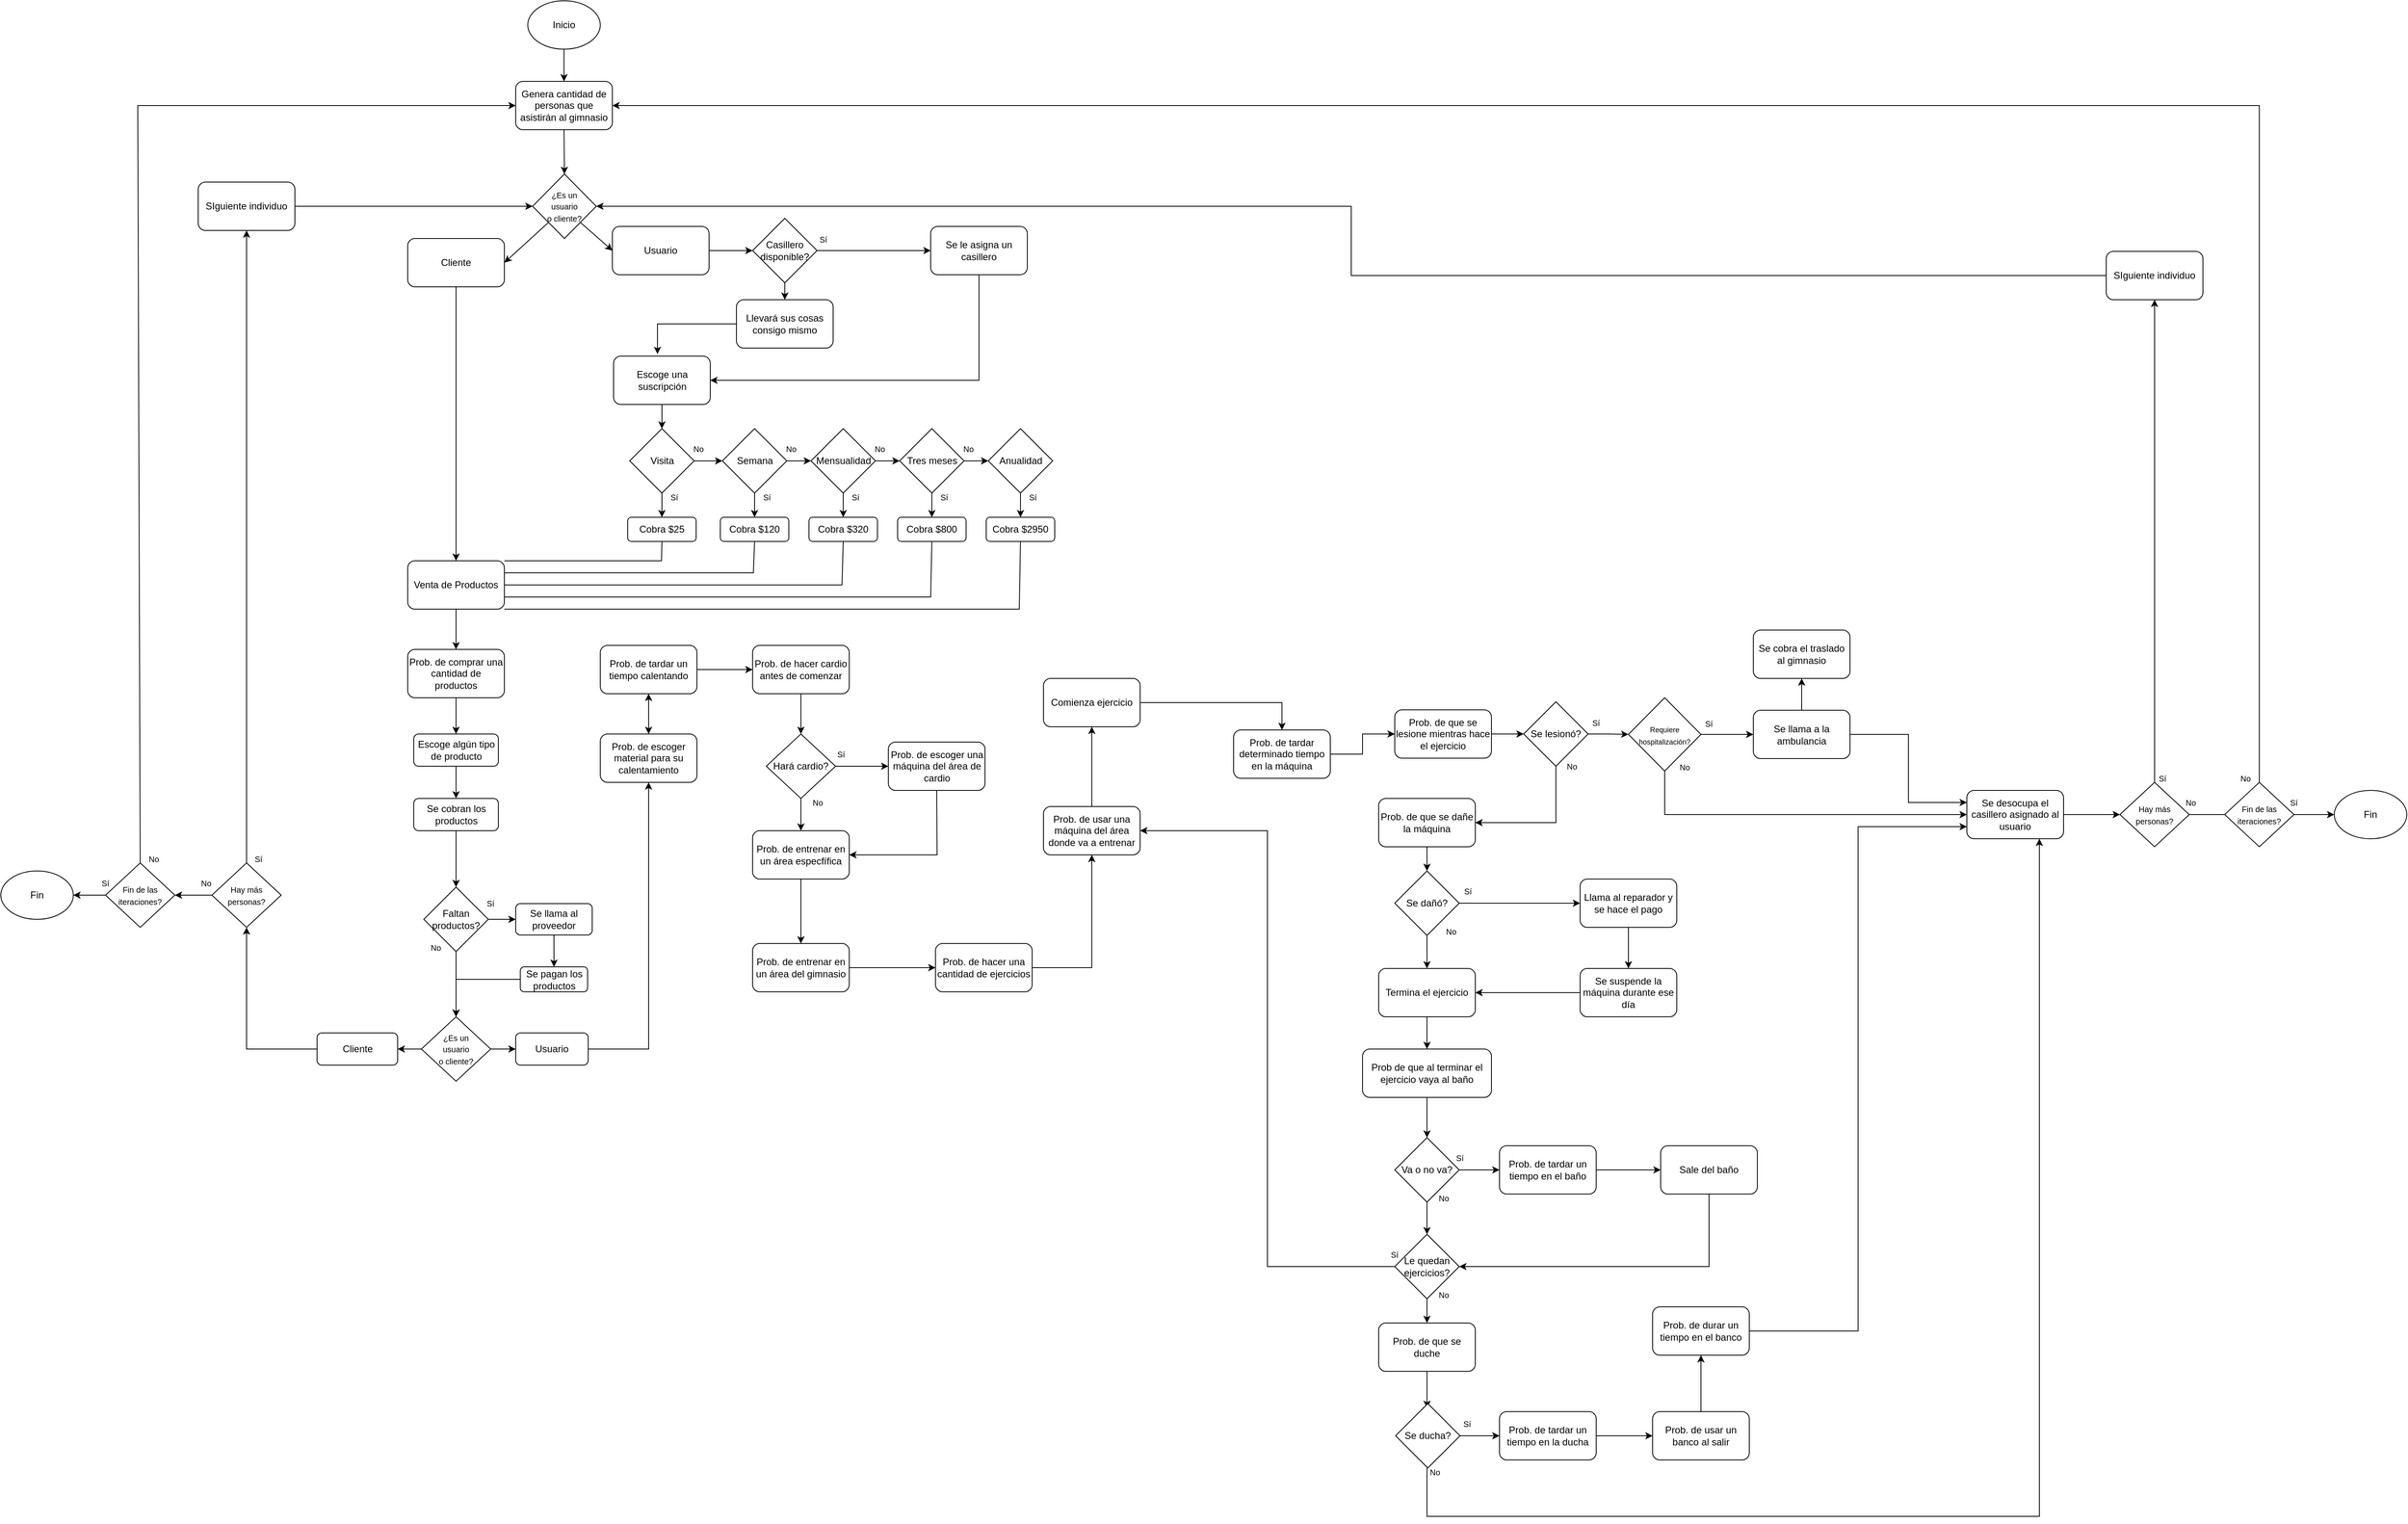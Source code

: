<mxfile version="21.2.8" type="device">
  <diagram name="Página-1" id="w9NlDxh7JQjRFeB7CgQZ">
    <mxGraphModel dx="5227" dy="2795" grid="1" gridSize="10" guides="1" tooltips="1" connect="1" arrows="1" fold="1" page="1" pageScale="1" pageWidth="827" pageHeight="1169" math="0" shadow="0">
      <root>
        <mxCell id="0" />
        <mxCell id="1" parent="0" />
        <mxCell id="qp96KWpw2pJv_IqnviUn-1" value="Genera cantidad de personas que asistirán al gimnasio" style="rounded=1;whiteSpace=wrap;html=1;" vertex="1" parent="1">
          <mxGeometry x="-1" y="260" width="120" height="60" as="geometry" />
        </mxCell>
        <mxCell id="qp96KWpw2pJv_IqnviUn-2" value="&lt;font style=&quot;font-size: 10px;&quot;&gt;¿Es un &lt;br&gt;usuario &lt;br&gt;o cliente?&lt;/font&gt;" style="rhombus;whiteSpace=wrap;html=1;" vertex="1" parent="1">
          <mxGeometry x="20" y="375" width="79" height="80" as="geometry" />
        </mxCell>
        <mxCell id="qp96KWpw2pJv_IqnviUn-171" style="edgeStyle=orthogonalEdgeStyle;rounded=0;orthogonalLoop=1;jettySize=auto;html=1;entryX=0;entryY=0.5;entryDx=0;entryDy=0;" edge="1" parent="1" source="qp96KWpw2pJv_IqnviUn-3" target="qp96KWpw2pJv_IqnviUn-170">
          <mxGeometry relative="1" as="geometry" />
        </mxCell>
        <mxCell id="qp96KWpw2pJv_IqnviUn-3" value="Usuario" style="rounded=1;whiteSpace=wrap;html=1;" vertex="1" parent="1">
          <mxGeometry x="119" y="440" width="120" height="60" as="geometry" />
        </mxCell>
        <mxCell id="qp96KWpw2pJv_IqnviUn-4" value="Cliente" style="rounded=1;whiteSpace=wrap;html=1;" vertex="1" parent="1">
          <mxGeometry x="-135" y="455" width="120" height="60" as="geometry" />
        </mxCell>
        <mxCell id="qp96KWpw2pJv_IqnviUn-5" value="" style="endArrow=classic;html=1;rounded=0;exitX=0.5;exitY=1;exitDx=0;exitDy=0;entryX=0.5;entryY=0;entryDx=0;entryDy=0;" edge="1" parent="1" source="qp96KWpw2pJv_IqnviUn-1" target="qp96KWpw2pJv_IqnviUn-2">
          <mxGeometry width="50" height="50" relative="1" as="geometry">
            <mxPoint x="85" y="350" as="sourcePoint" />
            <mxPoint x="135" y="300" as="targetPoint" />
          </mxGeometry>
        </mxCell>
        <mxCell id="qp96KWpw2pJv_IqnviUn-6" value="" style="endArrow=classic;html=1;rounded=0;exitX=1;exitY=1;exitDx=0;exitDy=0;entryX=0;entryY=0.5;entryDx=0;entryDy=0;" edge="1" parent="1" source="qp96KWpw2pJv_IqnviUn-2" target="qp96KWpw2pJv_IqnviUn-3">
          <mxGeometry width="50" height="50" relative="1" as="geometry">
            <mxPoint x="69" y="345" as="sourcePoint" />
            <mxPoint x="69" y="385" as="targetPoint" />
          </mxGeometry>
        </mxCell>
        <mxCell id="qp96KWpw2pJv_IqnviUn-8" value="" style="endArrow=classic;html=1;rounded=0;entryX=1;entryY=0.5;entryDx=0;entryDy=0;exitX=0;exitY=1;exitDx=0;exitDy=0;" edge="1" parent="1" source="qp96KWpw2pJv_IqnviUn-2" target="qp96KWpw2pJv_IqnviUn-4">
          <mxGeometry width="50" height="50" relative="1" as="geometry">
            <mxPoint x="-5" y="505" as="sourcePoint" />
            <mxPoint x="45" y="455" as="targetPoint" />
          </mxGeometry>
        </mxCell>
        <mxCell id="qp96KWpw2pJv_IqnviUn-9" value="Venta de Productos" style="rounded=1;whiteSpace=wrap;html=1;" vertex="1" parent="1">
          <mxGeometry x="-135" y="855" width="120" height="60" as="geometry" />
        </mxCell>
        <mxCell id="qp96KWpw2pJv_IqnviUn-10" value="" style="endArrow=classic;html=1;rounded=0;exitX=0.5;exitY=1;exitDx=0;exitDy=0;entryX=0.5;entryY=0;entryDx=0;entryDy=0;" edge="1" parent="1" source="qp96KWpw2pJv_IqnviUn-4" target="qp96KWpw2pJv_IqnviUn-9">
          <mxGeometry width="50" height="50" relative="1" as="geometry">
            <mxPoint x="-75" y="540" as="sourcePoint" />
            <mxPoint x="-75" y="495" as="targetPoint" />
          </mxGeometry>
        </mxCell>
        <mxCell id="qp96KWpw2pJv_IqnviUn-11" value="Escoge una suscripción" style="rounded=1;whiteSpace=wrap;html=1;" vertex="1" parent="1">
          <mxGeometry x="120.5" y="601" width="120" height="60" as="geometry" />
        </mxCell>
        <mxCell id="qp96KWpw2pJv_IqnviUn-13" value="Visita" style="rhombus;whiteSpace=wrap;html=1;" vertex="1" parent="1">
          <mxGeometry x="140.5" y="691" width="80" height="80" as="geometry" />
        </mxCell>
        <mxCell id="qp96KWpw2pJv_IqnviUn-14" value="Semana" style="rhombus;whiteSpace=wrap;html=1;" vertex="1" parent="1">
          <mxGeometry x="255.5" y="691" width="80" height="80" as="geometry" />
        </mxCell>
        <mxCell id="qp96KWpw2pJv_IqnviUn-15" value="Mensualidad" style="rhombus;whiteSpace=wrap;html=1;" vertex="1" parent="1">
          <mxGeometry x="365.5" y="691" width="80" height="80" as="geometry" />
        </mxCell>
        <mxCell id="qp96KWpw2pJv_IqnviUn-16" value="Tres meses" style="rhombus;whiteSpace=wrap;html=1;" vertex="1" parent="1">
          <mxGeometry x="475.5" y="691" width="80" height="80" as="geometry" />
        </mxCell>
        <mxCell id="qp96KWpw2pJv_IqnviUn-17" value="Anualidad" style="rhombus;whiteSpace=wrap;html=1;" vertex="1" parent="1">
          <mxGeometry x="585.5" y="691" width="80" height="80" as="geometry" />
        </mxCell>
        <mxCell id="qp96KWpw2pJv_IqnviUn-18" value="" style="endArrow=classic;html=1;rounded=0;exitX=0.5;exitY=1;exitDx=0;exitDy=0;entryX=0.5;entryY=0;entryDx=0;entryDy=0;" edge="1" parent="1" source="qp96KWpw2pJv_IqnviUn-11" target="qp96KWpw2pJv_IqnviUn-13">
          <mxGeometry width="50" height="50" relative="1" as="geometry">
            <mxPoint x="244" y="795" as="sourcePoint" />
            <mxPoint x="294" y="745" as="targetPoint" />
          </mxGeometry>
        </mxCell>
        <mxCell id="qp96KWpw2pJv_IqnviUn-19" value="" style="endArrow=classic;html=1;rounded=0;exitX=1;exitY=0.5;exitDx=0;exitDy=0;entryX=0;entryY=0.5;entryDx=0;entryDy=0;" edge="1" parent="1" source="qp96KWpw2pJv_IqnviUn-13" target="qp96KWpw2pJv_IqnviUn-14">
          <mxGeometry width="50" height="50" relative="1" as="geometry">
            <mxPoint x="205.5" y="841" as="sourcePoint" />
            <mxPoint x="255.5" y="791" as="targetPoint" />
          </mxGeometry>
        </mxCell>
        <mxCell id="qp96KWpw2pJv_IqnviUn-20" value="" style="endArrow=classic;html=1;rounded=0;exitX=1;exitY=0.5;exitDx=0;exitDy=0;entryX=0;entryY=0.5;entryDx=0;entryDy=0;" edge="1" parent="1" source="qp96KWpw2pJv_IqnviUn-14" target="qp96KWpw2pJv_IqnviUn-15">
          <mxGeometry width="50" height="50" relative="1" as="geometry">
            <mxPoint x="230.5" y="741" as="sourcePoint" />
            <mxPoint x="265.5" y="741" as="targetPoint" />
          </mxGeometry>
        </mxCell>
        <mxCell id="qp96KWpw2pJv_IqnviUn-21" value="" style="endArrow=classic;html=1;rounded=0;exitX=1;exitY=0.5;exitDx=0;exitDy=0;entryX=0;entryY=0.5;entryDx=0;entryDy=0;" edge="1" parent="1" source="qp96KWpw2pJv_IqnviUn-15" target="qp96KWpw2pJv_IqnviUn-16">
          <mxGeometry width="50" height="50" relative="1" as="geometry">
            <mxPoint x="345.5" y="741" as="sourcePoint" />
            <mxPoint x="375.5" y="741" as="targetPoint" />
          </mxGeometry>
        </mxCell>
        <mxCell id="qp96KWpw2pJv_IqnviUn-22" value="" style="endArrow=classic;html=1;rounded=0;exitX=1;exitY=0.5;exitDx=0;exitDy=0;entryX=0;entryY=0.5;entryDx=0;entryDy=0;" edge="1" parent="1" source="qp96KWpw2pJv_IqnviUn-16" target="qp96KWpw2pJv_IqnviUn-17">
          <mxGeometry width="50" height="50" relative="1" as="geometry">
            <mxPoint x="455.5" y="741" as="sourcePoint" />
            <mxPoint x="485.5" y="741" as="targetPoint" />
          </mxGeometry>
        </mxCell>
        <mxCell id="qp96KWpw2pJv_IqnviUn-23" value="&lt;font style=&quot;font-size: 10px;&quot;&gt;No&lt;/font&gt;" style="text;html=1;strokeColor=none;fillColor=none;align=center;verticalAlign=middle;whiteSpace=wrap;rounded=0;" vertex="1" parent="1">
          <mxGeometry x="210.5" y="711" width="30" height="10" as="geometry" />
        </mxCell>
        <mxCell id="qp96KWpw2pJv_IqnviUn-25" value="&lt;font style=&quot;font-size: 10px;&quot;&gt;No&lt;/font&gt;" style="text;html=1;strokeColor=none;fillColor=none;align=center;verticalAlign=middle;whiteSpace=wrap;rounded=0;" vertex="1" parent="1">
          <mxGeometry x="325.5" y="711" width="30" height="10" as="geometry" />
        </mxCell>
        <mxCell id="qp96KWpw2pJv_IqnviUn-26" value="&lt;font style=&quot;font-size: 10px;&quot;&gt;No&lt;/font&gt;" style="text;html=1;strokeColor=none;fillColor=none;align=center;verticalAlign=middle;whiteSpace=wrap;rounded=0;" vertex="1" parent="1">
          <mxGeometry x="435.5" y="711" width="30" height="10" as="geometry" />
        </mxCell>
        <mxCell id="qp96KWpw2pJv_IqnviUn-27" value="&lt;font style=&quot;font-size: 10px;&quot;&gt;No&lt;/font&gt;" style="text;html=1;strokeColor=none;fillColor=none;align=center;verticalAlign=middle;whiteSpace=wrap;rounded=0;" vertex="1" parent="1">
          <mxGeometry x="545.5" y="711" width="30" height="10" as="geometry" />
        </mxCell>
        <mxCell id="qp96KWpw2pJv_IqnviUn-29" value="" style="endArrow=classic;html=1;rounded=0;exitX=0.5;exitY=1;exitDx=0;exitDy=0;" edge="1" parent="1" source="qp96KWpw2pJv_IqnviUn-13">
          <mxGeometry width="50" height="50" relative="1" as="geometry">
            <mxPoint x="175.5" y="851" as="sourcePoint" />
            <mxPoint x="180.5" y="801" as="targetPoint" />
          </mxGeometry>
        </mxCell>
        <mxCell id="qp96KWpw2pJv_IqnviUn-30" value="&lt;font style=&quot;font-size: 10px;&quot;&gt;Sí&lt;/font&gt;" style="text;html=1;strokeColor=none;fillColor=none;align=center;verticalAlign=middle;whiteSpace=wrap;rounded=0;" vertex="1" parent="1">
          <mxGeometry x="180.5" y="771" width="30" height="10" as="geometry" />
        </mxCell>
        <mxCell id="qp96KWpw2pJv_IqnviUn-31" value="" style="endArrow=classic;html=1;rounded=0;exitX=0.5;exitY=1;exitDx=0;exitDy=0;" edge="1" parent="1">
          <mxGeometry width="50" height="50" relative="1" as="geometry">
            <mxPoint x="295.5" y="771" as="sourcePoint" />
            <mxPoint x="295.5" y="801" as="targetPoint" />
          </mxGeometry>
        </mxCell>
        <mxCell id="qp96KWpw2pJv_IqnviUn-32" value="&lt;font style=&quot;font-size: 10px;&quot;&gt;Sí&lt;/font&gt;" style="text;html=1;strokeColor=none;fillColor=none;align=center;verticalAlign=middle;whiteSpace=wrap;rounded=0;" vertex="1" parent="1">
          <mxGeometry x="295.5" y="771" width="30" height="10" as="geometry" />
        </mxCell>
        <mxCell id="qp96KWpw2pJv_IqnviUn-33" value="" style="endArrow=classic;html=1;rounded=0;exitX=0.5;exitY=1;exitDx=0;exitDy=0;" edge="1" parent="1">
          <mxGeometry width="50" height="50" relative="1" as="geometry">
            <mxPoint x="405.5" y="771" as="sourcePoint" />
            <mxPoint x="405.5" y="801" as="targetPoint" />
          </mxGeometry>
        </mxCell>
        <mxCell id="qp96KWpw2pJv_IqnviUn-34" value="&lt;font style=&quot;font-size: 10px;&quot;&gt;Sí&lt;/font&gt;" style="text;html=1;strokeColor=none;fillColor=none;align=center;verticalAlign=middle;whiteSpace=wrap;rounded=0;" vertex="1" parent="1">
          <mxGeometry x="405.5" y="771" width="30" height="10" as="geometry" />
        </mxCell>
        <mxCell id="qp96KWpw2pJv_IqnviUn-35" value="" style="endArrow=classic;html=1;rounded=0;exitX=0.5;exitY=1;exitDx=0;exitDy=0;" edge="1" parent="1">
          <mxGeometry width="50" height="50" relative="1" as="geometry">
            <mxPoint x="515.5" y="771" as="sourcePoint" />
            <mxPoint x="515.5" y="801" as="targetPoint" />
          </mxGeometry>
        </mxCell>
        <mxCell id="qp96KWpw2pJv_IqnviUn-36" value="&lt;font style=&quot;font-size: 10px;&quot;&gt;Sí&lt;/font&gt;" style="text;html=1;strokeColor=none;fillColor=none;align=center;verticalAlign=middle;whiteSpace=wrap;rounded=0;" vertex="1" parent="1">
          <mxGeometry x="515.5" y="771" width="30" height="10" as="geometry" />
        </mxCell>
        <mxCell id="qp96KWpw2pJv_IqnviUn-37" value="" style="endArrow=classic;html=1;rounded=0;exitX=0.5;exitY=1;exitDx=0;exitDy=0;" edge="1" parent="1">
          <mxGeometry width="50" height="50" relative="1" as="geometry">
            <mxPoint x="625.5" y="771" as="sourcePoint" />
            <mxPoint x="625.5" y="801" as="targetPoint" />
          </mxGeometry>
        </mxCell>
        <mxCell id="qp96KWpw2pJv_IqnviUn-38" value="&lt;font style=&quot;font-size: 10px;&quot;&gt;Sí&lt;/font&gt;" style="text;html=1;strokeColor=none;fillColor=none;align=center;verticalAlign=middle;whiteSpace=wrap;rounded=0;" vertex="1" parent="1">
          <mxGeometry x="625.5" y="771" width="30" height="10" as="geometry" />
        </mxCell>
        <mxCell id="qp96KWpw2pJv_IqnviUn-39" value="Cobra $25" style="rounded=1;whiteSpace=wrap;html=1;" vertex="1" parent="1">
          <mxGeometry x="138" y="801" width="85" height="30" as="geometry" />
        </mxCell>
        <mxCell id="qp96KWpw2pJv_IqnviUn-40" value="Cobra $120" style="rounded=1;whiteSpace=wrap;html=1;" vertex="1" parent="1">
          <mxGeometry x="253" y="801" width="85" height="30" as="geometry" />
        </mxCell>
        <mxCell id="qp96KWpw2pJv_IqnviUn-41" value="Cobra $320" style="rounded=1;whiteSpace=wrap;html=1;" vertex="1" parent="1">
          <mxGeometry x="363" y="801" width="85" height="30" as="geometry" />
        </mxCell>
        <mxCell id="qp96KWpw2pJv_IqnviUn-42" value="Cobra $800" style="rounded=1;whiteSpace=wrap;html=1;" vertex="1" parent="1">
          <mxGeometry x="473" y="801" width="85" height="30" as="geometry" />
        </mxCell>
        <mxCell id="qp96KWpw2pJv_IqnviUn-43" value="Cobra $2950" style="rounded=1;whiteSpace=wrap;html=1;" vertex="1" parent="1">
          <mxGeometry x="583" y="801" width="85" height="30" as="geometry" />
        </mxCell>
        <mxCell id="qp96KWpw2pJv_IqnviUn-44" value="" style="endArrow=none;html=1;rounded=0;entryX=0.5;entryY=1;entryDx=0;entryDy=0;exitX=1;exitY=0;exitDx=0;exitDy=0;" edge="1" parent="1" source="qp96KWpw2pJv_IqnviUn-9" target="qp96KWpw2pJv_IqnviUn-39">
          <mxGeometry width="50" height="50" relative="1" as="geometry">
            <mxPoint x="150" y="885" as="sourcePoint" />
            <mxPoint x="200" y="795" as="targetPoint" />
            <Array as="points">
              <mxPoint x="180" y="855" />
            </Array>
          </mxGeometry>
        </mxCell>
        <mxCell id="qp96KWpw2pJv_IqnviUn-45" value="Prob. de comprar una cantidad de productos" style="rounded=1;whiteSpace=wrap;html=1;" vertex="1" parent="1">
          <mxGeometry x="-135" y="965" width="120" height="60" as="geometry" />
        </mxCell>
        <mxCell id="qp96KWpw2pJv_IqnviUn-46" value="" style="endArrow=none;html=1;rounded=0;entryX=0.5;entryY=1;entryDx=0;entryDy=0;exitX=1;exitY=0.25;exitDx=0;exitDy=0;" edge="1" parent="1" source="qp96KWpw2pJv_IqnviUn-9" target="qp96KWpw2pJv_IqnviUn-40">
          <mxGeometry width="50" height="50" relative="1" as="geometry">
            <mxPoint x="150" y="925" as="sourcePoint" />
            <mxPoint x="310" y="785" as="targetPoint" />
            <Array as="points">
              <mxPoint x="294" y="870" />
            </Array>
          </mxGeometry>
        </mxCell>
        <mxCell id="qp96KWpw2pJv_IqnviUn-47" value="" style="endArrow=none;html=1;rounded=0;entryX=0.5;entryY=1;entryDx=0;entryDy=0;exitX=1;exitY=0.5;exitDx=0;exitDy=0;" edge="1" parent="1" source="qp96KWpw2pJv_IqnviUn-9" target="qp96KWpw2pJv_IqnviUn-41">
          <mxGeometry width="50" height="50" relative="1" as="geometry">
            <mxPoint x="420" y="865" as="sourcePoint" />
            <mxPoint x="419.71" y="785" as="targetPoint" />
            <Array as="points">
              <mxPoint x="404" y="885" />
            </Array>
          </mxGeometry>
        </mxCell>
        <mxCell id="qp96KWpw2pJv_IqnviUn-48" value="" style="endArrow=none;html=1;rounded=0;entryX=0.5;entryY=1;entryDx=0;entryDy=0;exitX=1;exitY=0.75;exitDx=0;exitDy=0;" edge="1" parent="1" source="qp96KWpw2pJv_IqnviUn-9" target="qp96KWpw2pJv_IqnviUn-42">
          <mxGeometry width="50" height="50" relative="1" as="geometry">
            <mxPoint x="530" y="905" as="sourcePoint" />
            <mxPoint x="530" y="785" as="targetPoint" />
            <Array as="points">
              <mxPoint x="514" y="900" />
            </Array>
          </mxGeometry>
        </mxCell>
        <mxCell id="qp96KWpw2pJv_IqnviUn-49" value="" style="endArrow=none;html=1;rounded=0;entryX=0.5;entryY=1;entryDx=0;entryDy=0;exitX=1;exitY=1;exitDx=0;exitDy=0;" edge="1" parent="1" source="qp96KWpw2pJv_IqnviUn-9" target="qp96KWpw2pJv_IqnviUn-43">
          <mxGeometry width="50" height="50" relative="1" as="geometry">
            <mxPoint x="-10" y="925" as="sourcePoint" />
            <mxPoint x="640" y="795" as="targetPoint" />
            <Array as="points">
              <mxPoint x="624" y="915" />
            </Array>
          </mxGeometry>
        </mxCell>
        <mxCell id="qp96KWpw2pJv_IqnviUn-50" value="" style="endArrow=classic;html=1;rounded=0;exitX=0.5;exitY=1;exitDx=0;exitDy=0;entryX=0.5;entryY=0;entryDx=0;entryDy=0;" edge="1" parent="1" source="qp96KWpw2pJv_IqnviUn-9" target="qp96KWpw2pJv_IqnviUn-45">
          <mxGeometry width="50" height="50" relative="1" as="geometry">
            <mxPoint x="90" y="995" as="sourcePoint" />
            <mxPoint x="140" y="945" as="targetPoint" />
          </mxGeometry>
        </mxCell>
        <mxCell id="qp96KWpw2pJv_IqnviUn-52" value="&lt;font style=&quot;font-size: 10px;&quot;&gt;¿Es un &lt;br&gt;usuario &lt;br&gt;o cliente?&lt;/font&gt;" style="rhombus;whiteSpace=wrap;html=1;" vertex="1" parent="1">
          <mxGeometry x="-118" y="1421" width="86" height="80" as="geometry" />
        </mxCell>
        <mxCell id="qp96KWpw2pJv_IqnviUn-228" style="edgeStyle=orthogonalEdgeStyle;rounded=0;orthogonalLoop=1;jettySize=auto;html=1;entryX=0.5;entryY=1;entryDx=0;entryDy=0;" edge="1" parent="1" source="qp96KWpw2pJv_IqnviUn-53" target="qp96KWpw2pJv_IqnviUn-94">
          <mxGeometry relative="1" as="geometry" />
        </mxCell>
        <mxCell id="qp96KWpw2pJv_IqnviUn-53" value="Usuario" style="rounded=1;whiteSpace=wrap;html=1;" vertex="1" parent="1">
          <mxGeometry x="-1" y="1441" width="90" height="40" as="geometry" />
        </mxCell>
        <mxCell id="qp96KWpw2pJv_IqnviUn-229" style="edgeStyle=orthogonalEdgeStyle;rounded=0;orthogonalLoop=1;jettySize=auto;html=1;entryX=0.5;entryY=1;entryDx=0;entryDy=0;" edge="1" parent="1" source="qp96KWpw2pJv_IqnviUn-54" target="qp96KWpw2pJv_IqnviUn-67">
          <mxGeometry relative="1" as="geometry">
            <mxPoint x="-320" y="1451" as="targetPoint" />
          </mxGeometry>
        </mxCell>
        <mxCell id="qp96KWpw2pJv_IqnviUn-54" value="Cliente" style="rounded=1;whiteSpace=wrap;html=1;" vertex="1" parent="1">
          <mxGeometry x="-247.5" y="1441" width="100" height="40" as="geometry" />
        </mxCell>
        <mxCell id="qp96KWpw2pJv_IqnviUn-55" value="" style="endArrow=classic;html=1;rounded=0;exitX=1;exitY=0.5;exitDx=0;exitDy=0;entryX=0;entryY=0.5;entryDx=0;entryDy=0;" edge="1" parent="1" source="qp96KWpw2pJv_IqnviUn-52" target="qp96KWpw2pJv_IqnviUn-53">
          <mxGeometry width="50" height="50" relative="1" as="geometry">
            <mxPoint x="-63.5" y="1406" as="sourcePoint" />
            <mxPoint x="-63.5" y="1446" as="targetPoint" />
          </mxGeometry>
        </mxCell>
        <mxCell id="qp96KWpw2pJv_IqnviUn-56" value="" style="endArrow=classic;html=1;rounded=0;entryX=1;entryY=0.5;entryDx=0;entryDy=0;exitX=0;exitY=0.5;exitDx=0;exitDy=0;" edge="1" parent="1" source="qp96KWpw2pJv_IqnviUn-52" target="qp96KWpw2pJv_IqnviUn-54">
          <mxGeometry width="50" height="50" relative="1" as="geometry">
            <mxPoint x="-137.5" y="1551" as="sourcePoint" />
            <mxPoint x="-87.5" y="1501" as="targetPoint" />
          </mxGeometry>
        </mxCell>
        <mxCell id="qp96KWpw2pJv_IqnviUn-58" value="Inicio" style="ellipse;whiteSpace=wrap;html=1;" vertex="1" parent="1">
          <mxGeometry x="14" y="160" width="90" height="60" as="geometry" />
        </mxCell>
        <mxCell id="qp96KWpw2pJv_IqnviUn-59" value="" style="endArrow=classic;html=1;rounded=0;exitX=0.5;exitY=1;exitDx=0;exitDy=0;entryX=0.5;entryY=0;entryDx=0;entryDy=0;" edge="1" parent="1" source="qp96KWpw2pJv_IqnviUn-58" target="qp96KWpw2pJv_IqnviUn-1">
          <mxGeometry width="50" height="50" relative="1" as="geometry">
            <mxPoint x="130" y="290" as="sourcePoint" />
            <mxPoint x="130" y="220" as="targetPoint" />
          </mxGeometry>
        </mxCell>
        <mxCell id="qp96KWpw2pJv_IqnviUn-62" value="" style="endArrow=classic;html=1;rounded=0;entryX=0.5;entryY=1;entryDx=0;entryDy=0;exitX=0.5;exitY=0;exitDx=0;exitDy=0;" edge="1" parent="1" source="qp96KWpw2pJv_IqnviUn-67" target="qp96KWpw2pJv_IqnviUn-63">
          <mxGeometry width="50" height="50" relative="1" as="geometry">
            <mxPoint x="-335" y="1030" as="sourcePoint" />
            <mxPoint x="-330" y="640" as="targetPoint" />
          </mxGeometry>
        </mxCell>
        <mxCell id="qp96KWpw2pJv_IqnviUn-63" value="SIguiente individuo" style="rounded=1;whiteSpace=wrap;html=1;" vertex="1" parent="1">
          <mxGeometry x="-395" y="385" width="120" height="60" as="geometry" />
        </mxCell>
        <mxCell id="qp96KWpw2pJv_IqnviUn-64" value="" style="endArrow=classic;html=1;rounded=0;exitX=0.5;exitY=1;exitDx=0;exitDy=0;entryX=0.5;entryY=0;entryDx=0;entryDy=0;" edge="1" parent="1" source="qp96KWpw2pJv_IqnviUn-45" target="qp96KWpw2pJv_IqnviUn-72">
          <mxGeometry width="50" height="50" relative="1" as="geometry">
            <mxPoint x="-80" y="1220" as="sourcePoint" />
            <mxPoint x="-20" y="1050" as="targetPoint" />
          </mxGeometry>
        </mxCell>
        <mxCell id="qp96KWpw2pJv_IqnviUn-65" value="" style="endArrow=classic;html=1;rounded=0;exitX=1;exitY=0.5;exitDx=0;exitDy=0;entryX=0;entryY=0.5;entryDx=0;entryDy=0;" edge="1" parent="1" source="qp96KWpw2pJv_IqnviUn-63" target="qp96KWpw2pJv_IqnviUn-2">
          <mxGeometry width="50" height="50" relative="1" as="geometry">
            <mxPoint x="-220" y="420" as="sourcePoint" />
            <mxPoint x="-170" y="370" as="targetPoint" />
          </mxGeometry>
        </mxCell>
        <mxCell id="qp96KWpw2pJv_IqnviUn-66" value="Fin" style="ellipse;whiteSpace=wrap;html=1;" vertex="1" parent="1">
          <mxGeometry x="-640" y="1240" width="90" height="60" as="geometry" />
        </mxCell>
        <mxCell id="qp96KWpw2pJv_IqnviUn-67" value="&lt;font style=&quot;font-size: 10px;&quot;&gt;Hay más personas?&lt;br&gt;&lt;/font&gt;" style="rhombus;whiteSpace=wrap;html=1;" vertex="1" parent="1">
          <mxGeometry x="-378" y="1230" width="86" height="80" as="geometry" />
        </mxCell>
        <mxCell id="qp96KWpw2pJv_IqnviUn-68" value="" style="endArrow=classic;html=1;rounded=0;exitX=0;exitY=0.5;exitDx=0;exitDy=0;entryX=1;entryY=0.5;entryDx=0;entryDy=0;" edge="1" parent="1" source="qp96KWpw2pJv_IqnviUn-67" target="qp96KWpw2pJv_IqnviUn-79">
          <mxGeometry width="50" height="50" relative="1" as="geometry">
            <mxPoint x="-237" y="1280" as="sourcePoint" />
            <mxPoint x="-410" y="1270" as="targetPoint" />
          </mxGeometry>
        </mxCell>
        <mxCell id="qp96KWpw2pJv_IqnviUn-69" value="&lt;font style=&quot;font-size: 10px;&quot;&gt;No&lt;/font&gt;" style="text;html=1;strokeColor=none;fillColor=none;align=center;verticalAlign=middle;whiteSpace=wrap;rounded=0;" vertex="1" parent="1">
          <mxGeometry x="-400" y="1250" width="30" height="10" as="geometry" />
        </mxCell>
        <mxCell id="qp96KWpw2pJv_IqnviUn-70" value="&lt;font style=&quot;font-size: 10px;&quot;&gt;Sí&lt;/font&gt;" style="text;html=1;strokeColor=none;fillColor=none;align=center;verticalAlign=middle;whiteSpace=wrap;rounded=0;" vertex="1" parent="1">
          <mxGeometry x="-330" y="1220" width="20" height="10" as="geometry" />
        </mxCell>
        <mxCell id="qp96KWpw2pJv_IqnviUn-72" value="Escoge algún tipo de producto" style="rounded=1;whiteSpace=wrap;html=1;" vertex="1" parent="1">
          <mxGeometry x="-127.5" y="1070" width="105" height="40" as="geometry" />
        </mxCell>
        <mxCell id="qp96KWpw2pJv_IqnviUn-74" value="Se cobran los productos" style="rounded=1;whiteSpace=wrap;html=1;" vertex="1" parent="1">
          <mxGeometry x="-127.5" y="1150" width="105" height="40" as="geometry" />
        </mxCell>
        <mxCell id="qp96KWpw2pJv_IqnviUn-75" value="" style="endArrow=classic;html=1;rounded=0;exitX=0.5;exitY=1;exitDx=0;exitDy=0;entryX=0.5;entryY=0;entryDx=0;entryDy=0;" edge="1" parent="1" source="qp96KWpw2pJv_IqnviUn-72" target="qp96KWpw2pJv_IqnviUn-74">
          <mxGeometry width="50" height="50" relative="1" as="geometry">
            <mxPoint x="-10" y="1160" as="sourcePoint" />
            <mxPoint x="40" y="1110" as="targetPoint" />
          </mxGeometry>
        </mxCell>
        <mxCell id="qp96KWpw2pJv_IqnviUn-78" value="" style="endArrow=classic;html=1;rounded=0;exitX=0.5;exitY=1;exitDx=0;exitDy=0;entryX=0.5;entryY=0;entryDx=0;entryDy=0;" edge="1" parent="1" source="qp96KWpw2pJv_IqnviUn-74" target="qp96KWpw2pJv_IqnviUn-230">
          <mxGeometry width="50" height="50" relative="1" as="geometry">
            <mxPoint x="10" y="1200" as="sourcePoint" />
            <mxPoint x="-75" y="1261" as="targetPoint" />
          </mxGeometry>
        </mxCell>
        <mxCell id="qp96KWpw2pJv_IqnviUn-79" value="&lt;font style=&quot;font-size: 10px;&quot;&gt;Fin de las iteraciones?&lt;br&gt;&lt;/font&gt;" style="rhombus;whiteSpace=wrap;html=1;" vertex="1" parent="1">
          <mxGeometry x="-510" y="1230" width="86" height="80" as="geometry" />
        </mxCell>
        <mxCell id="qp96KWpw2pJv_IqnviUn-80" value="&lt;font style=&quot;font-size: 10px;&quot;&gt;Sí&lt;/font&gt;" style="text;html=1;strokeColor=none;fillColor=none;align=center;verticalAlign=middle;whiteSpace=wrap;rounded=0;" vertex="1" parent="1">
          <mxGeometry x="-520" y="1250" width="20" height="10" as="geometry" />
        </mxCell>
        <mxCell id="qp96KWpw2pJv_IqnviUn-81" value="" style="endArrow=classic;html=1;rounded=0;exitX=0;exitY=0.5;exitDx=0;exitDy=0;entryX=1;entryY=0.5;entryDx=0;entryDy=0;" edge="1" parent="1" source="qp96KWpw2pJv_IqnviUn-79" target="qp96KWpw2pJv_IqnviUn-66">
          <mxGeometry width="50" height="50" relative="1" as="geometry">
            <mxPoint x="-570" y="1240" as="sourcePoint" />
            <mxPoint x="-520" y="1190" as="targetPoint" />
          </mxGeometry>
        </mxCell>
        <mxCell id="qp96KWpw2pJv_IqnviUn-82" value="" style="endArrow=classic;html=1;rounded=0;exitX=0.5;exitY=0;exitDx=0;exitDy=0;entryX=0;entryY=0.5;entryDx=0;entryDy=0;" edge="1" parent="1" source="qp96KWpw2pJv_IqnviUn-79" target="qp96KWpw2pJv_IqnviUn-1">
          <mxGeometry width="50" height="50" relative="1" as="geometry">
            <mxPoint x="-467.31" y="1215" as="sourcePoint" />
            <mxPoint x="-430" y="260" as="targetPoint" />
            <Array as="points">
              <mxPoint x="-470" y="290" />
            </Array>
          </mxGeometry>
        </mxCell>
        <mxCell id="qp96KWpw2pJv_IqnviUn-83" value="&lt;font style=&quot;font-size: 10px;&quot;&gt;No&lt;/font&gt;" style="text;html=1;strokeColor=none;fillColor=none;align=center;verticalAlign=middle;whiteSpace=wrap;rounded=0;" vertex="1" parent="1">
          <mxGeometry x="-460" y="1220" width="20" height="10" as="geometry" />
        </mxCell>
        <mxCell id="qp96KWpw2pJv_IqnviUn-110" value="" style="edgeStyle=orthogonalEdgeStyle;rounded=0;orthogonalLoop=1;jettySize=auto;html=1;" edge="1" parent="1" source="qp96KWpw2pJv_IqnviUn-84" target="qp96KWpw2pJv_IqnviUn-109">
          <mxGeometry relative="1" as="geometry" />
        </mxCell>
        <mxCell id="qp96KWpw2pJv_IqnviUn-84" value="Prob. de entrenar en un área especfífica" style="rounded=1;whiteSpace=wrap;html=1;" vertex="1" parent="1">
          <mxGeometry x="293" y="1190" width="120" height="60" as="geometry" />
        </mxCell>
        <mxCell id="qp96KWpw2pJv_IqnviUn-142" value="" style="edgeStyle=orthogonalEdgeStyle;rounded=0;orthogonalLoop=1;jettySize=auto;html=1;entryX=0.5;entryY=0;entryDx=0;entryDy=0;" edge="1" parent="1" source="qp96KWpw2pJv_IqnviUn-86" target="qp96KWpw2pJv_IqnviUn-143">
          <mxGeometry relative="1" as="geometry">
            <mxPoint x="1130" y="1591" as="targetPoint" />
          </mxGeometry>
        </mxCell>
        <mxCell id="qp96KWpw2pJv_IqnviUn-86" value="Prob de que al terminar el ejercicio vaya al baño" style="rounded=1;whiteSpace=wrap;html=1;" vertex="1" parent="1">
          <mxGeometry x="1050" y="1461" width="160" height="60" as="geometry" />
        </mxCell>
        <mxCell id="qp96KWpw2pJv_IqnviUn-112" style="edgeStyle=orthogonalEdgeStyle;rounded=0;orthogonalLoop=1;jettySize=auto;html=1;entryX=0.5;entryY=1;entryDx=0;entryDy=0;" edge="1" parent="1" source="qp96KWpw2pJv_IqnviUn-87" target="qp96KWpw2pJv_IqnviUn-118">
          <mxGeometry relative="1" as="geometry">
            <mxPoint x="724.5" y="1211" as="targetPoint" />
          </mxGeometry>
        </mxCell>
        <mxCell id="qp96KWpw2pJv_IqnviUn-87" value="Prob. de hacer una cantidad de ejercicios" style="rounded=1;whiteSpace=wrap;html=1;" vertex="1" parent="1">
          <mxGeometry x="520" y="1330" width="120" height="60" as="geometry" />
        </mxCell>
        <mxCell id="qp96KWpw2pJv_IqnviUn-121" style="edgeStyle=orthogonalEdgeStyle;rounded=0;orthogonalLoop=1;jettySize=auto;html=1;entryX=0.5;entryY=0;entryDx=0;entryDy=0;" edge="1" parent="1" source="qp96KWpw2pJv_IqnviUn-89" target="qp96KWpw2pJv_IqnviUn-119">
          <mxGeometry relative="1" as="geometry" />
        </mxCell>
        <mxCell id="qp96KWpw2pJv_IqnviUn-89" value="Comienza ejercicio" style="rounded=1;whiteSpace=wrap;html=1;" vertex="1" parent="1">
          <mxGeometry x="654" y="1001" width="120" height="60" as="geometry" />
        </mxCell>
        <mxCell id="qp96KWpw2pJv_IqnviUn-96" value="" style="edgeStyle=orthogonalEdgeStyle;rounded=0;orthogonalLoop=1;jettySize=auto;html=1;" edge="1" parent="1" source="qp96KWpw2pJv_IqnviUn-91" target="qp96KWpw2pJv_IqnviUn-94">
          <mxGeometry relative="1" as="geometry" />
        </mxCell>
        <mxCell id="qp96KWpw2pJv_IqnviUn-91" value="Prob. de tardar un tiempo calentando" style="rounded=1;whiteSpace=wrap;html=1;" vertex="1" parent="1">
          <mxGeometry x="104" y="960" width="120" height="60" as="geometry" />
        </mxCell>
        <mxCell id="qp96KWpw2pJv_IqnviUn-93" value="" style="endArrow=classic;html=1;rounded=0;entryX=0.5;entryY=1;entryDx=0;entryDy=0;exitX=0.5;exitY=0;exitDx=0;exitDy=0;" edge="1" parent="1" source="qp96KWpw2pJv_IqnviUn-94" target="qp96KWpw2pJv_IqnviUn-91">
          <mxGeometry width="50" height="50" relative="1" as="geometry">
            <mxPoint x="164" y="1050" as="sourcePoint" />
            <mxPoint x="164" y="1020" as="targetPoint" />
          </mxGeometry>
        </mxCell>
        <mxCell id="qp96KWpw2pJv_IqnviUn-94" value="Prob. de escoger material para su calentamiento" style="rounded=1;whiteSpace=wrap;html=1;" vertex="1" parent="1">
          <mxGeometry x="104" y="1070" width="120" height="60" as="geometry" />
        </mxCell>
        <mxCell id="qp96KWpw2pJv_IqnviUn-97" value="Prob. de hacer cardio antes de comenzar" style="rounded=1;whiteSpace=wrap;html=1;" vertex="1" parent="1">
          <mxGeometry x="293" y="960" width="120" height="60" as="geometry" />
        </mxCell>
        <mxCell id="qp96KWpw2pJv_IqnviUn-98" value="Hará cardio?" style="rhombus;whiteSpace=wrap;html=1;" vertex="1" parent="1">
          <mxGeometry x="310" y="1070" width="86" height="80" as="geometry" />
        </mxCell>
        <mxCell id="qp96KWpw2pJv_IqnviUn-99" value="Prob. de escoger una máquina del área de cardio" style="rounded=1;whiteSpace=wrap;html=1;" vertex="1" parent="1">
          <mxGeometry x="461.5" y="1080" width="120" height="60" as="geometry" />
        </mxCell>
        <mxCell id="qp96KWpw2pJv_IqnviUn-100" value="" style="endArrow=classic;html=1;rounded=0;entryX=0;entryY=0.5;entryDx=0;entryDy=0;exitX=1;exitY=0.5;exitDx=0;exitDy=0;" edge="1" parent="1" source="qp96KWpw2pJv_IqnviUn-91" target="qp96KWpw2pJv_IqnviUn-97">
          <mxGeometry width="50" height="50" relative="1" as="geometry">
            <mxPoint x="240" y="1050" as="sourcePoint" />
            <mxPoint x="290" y="1000" as="targetPoint" />
          </mxGeometry>
        </mxCell>
        <mxCell id="qp96KWpw2pJv_IqnviUn-101" value="" style="endArrow=classic;html=1;rounded=0;exitX=0.5;exitY=1;exitDx=0;exitDy=0;entryX=0.5;entryY=0;entryDx=0;entryDy=0;" edge="1" parent="1" source="qp96KWpw2pJv_IqnviUn-97" target="qp96KWpw2pJv_IqnviUn-98">
          <mxGeometry width="50" height="50" relative="1" as="geometry">
            <mxPoint x="260" y="1100" as="sourcePoint" />
            <mxPoint x="310" y="1050" as="targetPoint" />
          </mxGeometry>
        </mxCell>
        <mxCell id="qp96KWpw2pJv_IqnviUn-102" value="" style="endArrow=classic;html=1;rounded=0;entryX=0;entryY=0.5;entryDx=0;entryDy=0;exitX=1;exitY=0.5;exitDx=0;exitDy=0;" edge="1" parent="1" source="qp96KWpw2pJv_IqnviUn-98" target="qp96KWpw2pJv_IqnviUn-99">
          <mxGeometry width="50" height="50" relative="1" as="geometry">
            <mxPoint x="240" y="1150" as="sourcePoint" />
            <mxPoint x="290" y="1100" as="targetPoint" />
          </mxGeometry>
        </mxCell>
        <mxCell id="qp96KWpw2pJv_IqnviUn-103" value="" style="endArrow=classic;html=1;rounded=0;exitX=0.5;exitY=1;exitDx=0;exitDy=0;entryX=0.5;entryY=0;entryDx=0;entryDy=0;" edge="1" parent="1" source="qp96KWpw2pJv_IqnviUn-98" target="qp96KWpw2pJv_IqnviUn-84">
          <mxGeometry width="50" height="50" relative="1" as="geometry">
            <mxPoint x="240" y="1200" as="sourcePoint" />
            <mxPoint x="290" y="1150" as="targetPoint" />
          </mxGeometry>
        </mxCell>
        <mxCell id="qp96KWpw2pJv_IqnviUn-104" value="" style="endArrow=classic;html=1;rounded=0;entryX=1;entryY=0.5;entryDx=0;entryDy=0;exitX=0.5;exitY=1;exitDx=0;exitDy=0;" edge="1" parent="1" source="qp96KWpw2pJv_IqnviUn-99" target="qp96KWpw2pJv_IqnviUn-84">
          <mxGeometry width="50" height="50" relative="1" as="geometry">
            <mxPoint x="510" y="1250" as="sourcePoint" />
            <mxPoint x="560" y="1200" as="targetPoint" />
            <Array as="points">
              <mxPoint x="522" y="1220" />
            </Array>
          </mxGeometry>
        </mxCell>
        <mxCell id="qp96KWpw2pJv_IqnviUn-105" value="&lt;font style=&quot;font-size: 10px;&quot;&gt;Sí&lt;/font&gt;" style="text;html=1;strokeColor=none;fillColor=none;align=center;verticalAlign=middle;whiteSpace=wrap;rounded=0;" vertex="1" parent="1">
          <mxGeometry x="393" y="1090" width="20" height="10" as="geometry" />
        </mxCell>
        <mxCell id="qp96KWpw2pJv_IqnviUn-106" value="&lt;font style=&quot;font-size: 10px;&quot;&gt;No&lt;/font&gt;" style="text;html=1;strokeColor=none;fillColor=none;align=center;verticalAlign=middle;whiteSpace=wrap;rounded=0;" vertex="1" parent="1">
          <mxGeometry x="364" y="1150" width="20" height="10" as="geometry" />
        </mxCell>
        <mxCell id="qp96KWpw2pJv_IqnviUn-111" style="edgeStyle=orthogonalEdgeStyle;rounded=0;orthogonalLoop=1;jettySize=auto;html=1;entryX=0;entryY=0.5;entryDx=0;entryDy=0;" edge="1" parent="1" source="qp96KWpw2pJv_IqnviUn-109" target="qp96KWpw2pJv_IqnviUn-87">
          <mxGeometry relative="1" as="geometry" />
        </mxCell>
        <mxCell id="qp96KWpw2pJv_IqnviUn-109" value="Prob. de entrenar en un área del gimnasio" style="whiteSpace=wrap;html=1;rounded=1;" vertex="1" parent="1">
          <mxGeometry x="293" y="1330" width="120" height="60" as="geometry" />
        </mxCell>
        <mxCell id="qp96KWpw2pJv_IqnviUn-120" style="edgeStyle=orthogonalEdgeStyle;rounded=0;orthogonalLoop=1;jettySize=auto;html=1;entryX=0.5;entryY=1;entryDx=0;entryDy=0;" edge="1" parent="1" source="qp96KWpw2pJv_IqnviUn-118" target="qp96KWpw2pJv_IqnviUn-89">
          <mxGeometry relative="1" as="geometry" />
        </mxCell>
        <mxCell id="qp96KWpw2pJv_IqnviUn-118" value="Prob. de usar una máquina del área donde va a entrenar" style="rounded=1;whiteSpace=wrap;html=1;" vertex="1" parent="1">
          <mxGeometry x="654" y="1160" width="120" height="60" as="geometry" />
        </mxCell>
        <mxCell id="qp96KWpw2pJv_IqnviUn-185" value="" style="edgeStyle=orthogonalEdgeStyle;rounded=0;orthogonalLoop=1;jettySize=auto;html=1;" edge="1" parent="1" source="qp96KWpw2pJv_IqnviUn-119" target="qp96KWpw2pJv_IqnviUn-184">
          <mxGeometry relative="1" as="geometry" />
        </mxCell>
        <mxCell id="qp96KWpw2pJv_IqnviUn-119" value="Prob. de tardar determinado tiempo en la máquina" style="rounded=1;whiteSpace=wrap;html=1;" vertex="1" parent="1">
          <mxGeometry x="890" y="1065" width="120" height="60" as="geometry" />
        </mxCell>
        <mxCell id="qp96KWpw2pJv_IqnviUn-129" style="edgeStyle=orthogonalEdgeStyle;rounded=0;orthogonalLoop=1;jettySize=auto;html=1;entryX=0.5;entryY=0;entryDx=0;entryDy=0;" edge="1" parent="1" source="qp96KWpw2pJv_IqnviUn-122" target="qp96KWpw2pJv_IqnviUn-124">
          <mxGeometry relative="1" as="geometry" />
        </mxCell>
        <mxCell id="qp96KWpw2pJv_IqnviUn-122" value="Prob. de que se dañe la máquina" style="whiteSpace=wrap;html=1;rounded=1;" vertex="1" parent="1">
          <mxGeometry x="1070" y="1150" width="120" height="60" as="geometry" />
        </mxCell>
        <mxCell id="qp96KWpw2pJv_IqnviUn-130" style="edgeStyle=orthogonalEdgeStyle;rounded=0;orthogonalLoop=1;jettySize=auto;html=1;entryX=0;entryY=0.5;entryDx=0;entryDy=0;" edge="1" parent="1" source="qp96KWpw2pJv_IqnviUn-124" target="qp96KWpw2pJv_IqnviUn-126">
          <mxGeometry relative="1" as="geometry" />
        </mxCell>
        <mxCell id="qp96KWpw2pJv_IqnviUn-133" style="edgeStyle=orthogonalEdgeStyle;rounded=0;orthogonalLoop=1;jettySize=auto;html=1;entryX=0.5;entryY=0;entryDx=0;entryDy=0;" edge="1" parent="1" source="qp96KWpw2pJv_IqnviUn-124" target="qp96KWpw2pJv_IqnviUn-138">
          <mxGeometry relative="1" as="geometry">
            <mxPoint x="1130" y="1341" as="targetPoint" />
          </mxGeometry>
        </mxCell>
        <mxCell id="qp96KWpw2pJv_IqnviUn-124" value="Se dañó?" style="rhombus;whiteSpace=wrap;html=1;" vertex="1" parent="1">
          <mxGeometry x="1090" y="1240" width="80" height="80" as="geometry" />
        </mxCell>
        <mxCell id="qp96KWpw2pJv_IqnviUn-125" value="&lt;font style=&quot;font-size: 10px;&quot;&gt;Sí&lt;/font&gt;" style="text;html=1;strokeColor=none;fillColor=none;align=center;verticalAlign=middle;whiteSpace=wrap;rounded=0;" vertex="1" parent="1">
          <mxGeometry x="1171" y="1260" width="20" height="10" as="geometry" />
        </mxCell>
        <mxCell id="qp96KWpw2pJv_IqnviUn-132" style="edgeStyle=orthogonalEdgeStyle;rounded=0;orthogonalLoop=1;jettySize=auto;html=1;entryX=0.5;entryY=0;entryDx=0;entryDy=0;" edge="1" parent="1" source="qp96KWpw2pJv_IqnviUn-126" target="qp96KWpw2pJv_IqnviUn-131">
          <mxGeometry relative="1" as="geometry" />
        </mxCell>
        <mxCell id="qp96KWpw2pJv_IqnviUn-126" value="Llama al reparador y se hace el pago" style="rounded=1;whiteSpace=wrap;html=1;" vertex="1" parent="1">
          <mxGeometry x="1320" y="1250" width="120" height="60" as="geometry" />
        </mxCell>
        <mxCell id="qp96KWpw2pJv_IqnviUn-127" value="&lt;font style=&quot;font-size: 10px;&quot;&gt;No&lt;/font&gt;" style="text;html=1;strokeColor=none;fillColor=none;align=center;verticalAlign=middle;whiteSpace=wrap;rounded=0;" vertex="1" parent="1">
          <mxGeometry x="1150" y="1310" width="20" height="10" as="geometry" />
        </mxCell>
        <mxCell id="qp96KWpw2pJv_IqnviUn-137" style="edgeStyle=orthogonalEdgeStyle;rounded=0;orthogonalLoop=1;jettySize=auto;html=1;entryX=1;entryY=0.5;entryDx=0;entryDy=0;" edge="1" parent="1" source="qp96KWpw2pJv_IqnviUn-128" target="qp96KWpw2pJv_IqnviUn-118">
          <mxGeometry relative="1" as="geometry" />
        </mxCell>
        <mxCell id="qp96KWpw2pJv_IqnviUn-154" style="edgeStyle=orthogonalEdgeStyle;rounded=0;orthogonalLoop=1;jettySize=auto;html=1;entryX=0.5;entryY=0;entryDx=0;entryDy=0;" edge="1" parent="1" source="qp96KWpw2pJv_IqnviUn-128" target="qp96KWpw2pJv_IqnviUn-153">
          <mxGeometry relative="1" as="geometry" />
        </mxCell>
        <mxCell id="qp96KWpw2pJv_IqnviUn-128" value="Le quedan ejercicios?" style="rhombus;whiteSpace=wrap;html=1;" vertex="1" parent="1">
          <mxGeometry x="1090" y="1691" width="80" height="80" as="geometry" />
        </mxCell>
        <mxCell id="qp96KWpw2pJv_IqnviUn-135" style="edgeStyle=orthogonalEdgeStyle;rounded=0;orthogonalLoop=1;jettySize=auto;html=1;entryX=1;entryY=0.5;entryDx=0;entryDy=0;" edge="1" parent="1" source="qp96KWpw2pJv_IqnviUn-131" target="qp96KWpw2pJv_IqnviUn-138">
          <mxGeometry relative="1" as="geometry">
            <mxPoint x="1210" y="1391" as="targetPoint" />
          </mxGeometry>
        </mxCell>
        <mxCell id="qp96KWpw2pJv_IqnviUn-131" value="Se suspende la máquina durante ese día" style="rounded=1;whiteSpace=wrap;html=1;" vertex="1" parent="1">
          <mxGeometry x="1320" y="1361" width="120" height="60" as="geometry" />
        </mxCell>
        <mxCell id="qp96KWpw2pJv_IqnviUn-136" value="&lt;font style=&quot;font-size: 10px;&quot;&gt;Sí&lt;/font&gt;" style="text;html=1;strokeColor=none;fillColor=none;align=center;verticalAlign=middle;whiteSpace=wrap;rounded=0;" vertex="1" parent="1">
          <mxGeometry x="1080" y="1711" width="20" height="10" as="geometry" />
        </mxCell>
        <mxCell id="qp96KWpw2pJv_IqnviUn-139" style="edgeStyle=orthogonalEdgeStyle;rounded=0;orthogonalLoop=1;jettySize=auto;html=1;entryX=0.5;entryY=0;entryDx=0;entryDy=0;" edge="1" parent="1" source="qp96KWpw2pJv_IqnviUn-138" target="qp96KWpw2pJv_IqnviUn-86">
          <mxGeometry relative="1" as="geometry" />
        </mxCell>
        <mxCell id="qp96KWpw2pJv_IqnviUn-138" value="Termina el ejercicio" style="rounded=1;whiteSpace=wrap;html=1;" vertex="1" parent="1">
          <mxGeometry x="1070" y="1361" width="120" height="60" as="geometry" />
        </mxCell>
        <mxCell id="qp96KWpw2pJv_IqnviUn-146" style="edgeStyle=orthogonalEdgeStyle;rounded=0;orthogonalLoop=1;jettySize=auto;html=1;entryX=0;entryY=0.5;entryDx=0;entryDy=0;" edge="1" parent="1" source="qp96KWpw2pJv_IqnviUn-143" target="qp96KWpw2pJv_IqnviUn-145">
          <mxGeometry relative="1" as="geometry" />
        </mxCell>
        <mxCell id="qp96KWpw2pJv_IqnviUn-150" style="edgeStyle=orthogonalEdgeStyle;rounded=0;orthogonalLoop=1;jettySize=auto;html=1;entryX=0.5;entryY=0;entryDx=0;entryDy=0;" edge="1" parent="1" source="qp96KWpw2pJv_IqnviUn-143" target="qp96KWpw2pJv_IqnviUn-128">
          <mxGeometry relative="1" as="geometry" />
        </mxCell>
        <mxCell id="qp96KWpw2pJv_IqnviUn-143" value="Va o no va?" style="rhombus;whiteSpace=wrap;html=1;" vertex="1" parent="1">
          <mxGeometry x="1090" y="1571" width="80" height="80" as="geometry" />
        </mxCell>
        <mxCell id="qp96KWpw2pJv_IqnviUn-144" value="&lt;font style=&quot;font-size: 10px;&quot;&gt;Sí&lt;/font&gt;" style="text;html=1;strokeColor=none;fillColor=none;align=center;verticalAlign=middle;whiteSpace=wrap;rounded=0;" vertex="1" parent="1">
          <mxGeometry x="1161" y="1591" width="20" height="10" as="geometry" />
        </mxCell>
        <mxCell id="qp96KWpw2pJv_IqnviUn-149" value="" style="edgeStyle=orthogonalEdgeStyle;rounded=0;orthogonalLoop=1;jettySize=auto;html=1;" edge="1" parent="1" source="qp96KWpw2pJv_IqnviUn-145" target="qp96KWpw2pJv_IqnviUn-148">
          <mxGeometry relative="1" as="geometry" />
        </mxCell>
        <mxCell id="qp96KWpw2pJv_IqnviUn-145" value="Prob. de tardar un tiempo en el baño" style="rounded=1;whiteSpace=wrap;html=1;" vertex="1" parent="1">
          <mxGeometry x="1220" y="1581" width="120" height="60" as="geometry" />
        </mxCell>
        <mxCell id="qp96KWpw2pJv_IqnviUn-158" style="edgeStyle=orthogonalEdgeStyle;rounded=0;orthogonalLoop=1;jettySize=auto;html=1;entryX=1;entryY=0.5;entryDx=0;entryDy=0;exitX=0.5;exitY=1;exitDx=0;exitDy=0;" edge="1" parent="1" source="qp96KWpw2pJv_IqnviUn-148" target="qp96KWpw2pJv_IqnviUn-128">
          <mxGeometry relative="1" as="geometry" />
        </mxCell>
        <mxCell id="qp96KWpw2pJv_IqnviUn-148" value="Sale del baño" style="whiteSpace=wrap;html=1;rounded=1;" vertex="1" parent="1">
          <mxGeometry x="1420" y="1581" width="120" height="60" as="geometry" />
        </mxCell>
        <mxCell id="qp96KWpw2pJv_IqnviUn-151" value="&lt;font style=&quot;font-size: 10px;&quot;&gt;No&lt;/font&gt;" style="text;html=1;strokeColor=none;fillColor=none;align=center;verticalAlign=middle;whiteSpace=wrap;rounded=0;" vertex="1" parent="1">
          <mxGeometry x="1141" y="1761" width="20" height="10" as="geometry" />
        </mxCell>
        <mxCell id="qp96KWpw2pJv_IqnviUn-152" value="&lt;font style=&quot;font-size: 10px;&quot;&gt;No&lt;/font&gt;" style="text;html=1;strokeColor=none;fillColor=none;align=center;verticalAlign=middle;whiteSpace=wrap;rounded=0;" vertex="1" parent="1">
          <mxGeometry x="1141" y="1641" width="20" height="10" as="geometry" />
        </mxCell>
        <mxCell id="qp96KWpw2pJv_IqnviUn-157" value="" style="edgeStyle=orthogonalEdgeStyle;rounded=0;orthogonalLoop=1;jettySize=auto;html=1;entryX=0.488;entryY=0.068;entryDx=0;entryDy=0;entryPerimeter=0;" edge="1" parent="1" source="qp96KWpw2pJv_IqnviUn-153" target="qp96KWpw2pJv_IqnviUn-177">
          <mxGeometry relative="1" as="geometry">
            <mxPoint x="1130" y="1901" as="targetPoint" />
          </mxGeometry>
        </mxCell>
        <mxCell id="qp96KWpw2pJv_IqnviUn-153" value="Prob. de que se duche" style="rounded=1;whiteSpace=wrap;html=1;" vertex="1" parent="1">
          <mxGeometry x="1070" y="1801" width="120" height="60" as="geometry" />
        </mxCell>
        <mxCell id="qp96KWpw2pJv_IqnviUn-161" value="" style="edgeStyle=orthogonalEdgeStyle;rounded=0;orthogonalLoop=1;jettySize=auto;html=1;" edge="1" parent="1" source="qp96KWpw2pJv_IqnviUn-156" target="qp96KWpw2pJv_IqnviUn-160">
          <mxGeometry relative="1" as="geometry" />
        </mxCell>
        <mxCell id="qp96KWpw2pJv_IqnviUn-156" value="Prob. de tardar un tiempo en la ducha" style="whiteSpace=wrap;html=1;rounded=1;" vertex="1" parent="1">
          <mxGeometry x="1220" y="1911" width="120" height="60" as="geometry" />
        </mxCell>
        <mxCell id="qp96KWpw2pJv_IqnviUn-163" value="" style="edgeStyle=orthogonalEdgeStyle;rounded=0;orthogonalLoop=1;jettySize=auto;html=1;" edge="1" parent="1" source="qp96KWpw2pJv_IqnviUn-160" target="qp96KWpw2pJv_IqnviUn-162">
          <mxGeometry relative="1" as="geometry" />
        </mxCell>
        <mxCell id="qp96KWpw2pJv_IqnviUn-160" value="Prob. de usar un banco al salir" style="whiteSpace=wrap;html=1;rounded=1;" vertex="1" parent="1">
          <mxGeometry x="1410" y="1911" width="120" height="60" as="geometry" />
        </mxCell>
        <mxCell id="qp96KWpw2pJv_IqnviUn-165" value="" style="edgeStyle=orthogonalEdgeStyle;rounded=0;orthogonalLoop=1;jettySize=auto;html=1;entryX=0;entryY=0.75;entryDx=0;entryDy=0;" edge="1" parent="1" source="qp96KWpw2pJv_IqnviUn-162" target="qp96KWpw2pJv_IqnviUn-164">
          <mxGeometry relative="1" as="geometry">
            <mxPoint x="1840" y="1231" as="targetPoint" />
          </mxGeometry>
        </mxCell>
        <mxCell id="qp96KWpw2pJv_IqnviUn-162" value="Prob. de durar un tiempo en el banco" style="whiteSpace=wrap;html=1;rounded=1;" vertex="1" parent="1">
          <mxGeometry x="1410" y="1781" width="120" height="60" as="geometry" />
        </mxCell>
        <mxCell id="qp96KWpw2pJv_IqnviUn-223" style="edgeStyle=orthogonalEdgeStyle;rounded=0;orthogonalLoop=1;jettySize=auto;html=1;entryX=0;entryY=0.5;entryDx=0;entryDy=0;" edge="1" parent="1" source="qp96KWpw2pJv_IqnviUn-164" target="qp96KWpw2pJv_IqnviUn-212">
          <mxGeometry relative="1" as="geometry" />
        </mxCell>
        <mxCell id="qp96KWpw2pJv_IqnviUn-164" value="Se desocupa el casillero asignado al usuario" style="whiteSpace=wrap;html=1;rounded=1;" vertex="1" parent="1">
          <mxGeometry x="1800" y="1140" width="120" height="60" as="geometry" />
        </mxCell>
        <mxCell id="qp96KWpw2pJv_IqnviUn-169" style="edgeStyle=orthogonalEdgeStyle;rounded=0;orthogonalLoop=1;jettySize=auto;html=1;entryX=1;entryY=0.5;entryDx=0;entryDy=0;exitX=0.5;exitY=1;exitDx=0;exitDy=0;" edge="1" parent="1" source="qp96KWpw2pJv_IqnviUn-167" target="qp96KWpw2pJv_IqnviUn-11">
          <mxGeometry relative="1" as="geometry" />
        </mxCell>
        <mxCell id="qp96KWpw2pJv_IqnviUn-167" value="Se le asigna un casillero" style="whiteSpace=wrap;html=1;rounded=1;" vertex="1" parent="1">
          <mxGeometry x="514" y="440" width="120" height="60" as="geometry" />
        </mxCell>
        <mxCell id="qp96KWpw2pJv_IqnviUn-172" style="edgeStyle=orthogonalEdgeStyle;rounded=0;orthogonalLoop=1;jettySize=auto;html=1;entryX=0;entryY=0.5;entryDx=0;entryDy=0;" edge="1" parent="1" source="qp96KWpw2pJv_IqnviUn-170" target="qp96KWpw2pJv_IqnviUn-167">
          <mxGeometry relative="1" as="geometry" />
        </mxCell>
        <mxCell id="qp96KWpw2pJv_IqnviUn-176" style="edgeStyle=orthogonalEdgeStyle;rounded=0;orthogonalLoop=1;jettySize=auto;html=1;entryX=0.5;entryY=0;entryDx=0;entryDy=0;" edge="1" parent="1" source="qp96KWpw2pJv_IqnviUn-170" target="qp96KWpw2pJv_IqnviUn-174">
          <mxGeometry relative="1" as="geometry" />
        </mxCell>
        <mxCell id="qp96KWpw2pJv_IqnviUn-170" value="Casillero disponible?" style="rhombus;whiteSpace=wrap;html=1;" vertex="1" parent="1">
          <mxGeometry x="293" y="430" width="80" height="80" as="geometry" />
        </mxCell>
        <mxCell id="qp96KWpw2pJv_IqnviUn-173" value="&lt;font style=&quot;font-size: 10px;&quot;&gt;Sí&lt;/font&gt;" style="text;html=1;strokeColor=none;fillColor=none;align=center;verticalAlign=middle;whiteSpace=wrap;rounded=0;" vertex="1" parent="1">
          <mxGeometry x="366" y="451" width="30" height="10" as="geometry" />
        </mxCell>
        <mxCell id="qp96KWpw2pJv_IqnviUn-175" style="edgeStyle=orthogonalEdgeStyle;rounded=0;orthogonalLoop=1;jettySize=auto;html=1;entryX=0.454;entryY=-0.044;entryDx=0;entryDy=0;entryPerimeter=0;" edge="1" parent="1" source="qp96KWpw2pJv_IqnviUn-174" target="qp96KWpw2pJv_IqnviUn-11">
          <mxGeometry relative="1" as="geometry" />
        </mxCell>
        <mxCell id="qp96KWpw2pJv_IqnviUn-174" value="Llevará sus cosas consigo mismo" style="rounded=1;whiteSpace=wrap;html=1;" vertex="1" parent="1">
          <mxGeometry x="273" y="531" width="120" height="60" as="geometry" />
        </mxCell>
        <mxCell id="qp96KWpw2pJv_IqnviUn-178" style="edgeStyle=orthogonalEdgeStyle;rounded=0;orthogonalLoop=1;jettySize=auto;html=1;entryX=0;entryY=0.5;entryDx=0;entryDy=0;exitX=1;exitY=0.5;exitDx=0;exitDy=0;" edge="1" parent="1" source="qp96KWpw2pJv_IqnviUn-177" target="qp96KWpw2pJv_IqnviUn-156">
          <mxGeometry relative="1" as="geometry" />
        </mxCell>
        <mxCell id="qp96KWpw2pJv_IqnviUn-204" style="edgeStyle=orthogonalEdgeStyle;rounded=0;orthogonalLoop=1;jettySize=auto;html=1;entryX=0.75;entryY=1;entryDx=0;entryDy=0;exitX=0;exitY=0;exitDx=0;exitDy=0;" edge="1" parent="1" source="qp96KWpw2pJv_IqnviUn-182" target="qp96KWpw2pJv_IqnviUn-164">
          <mxGeometry relative="1" as="geometry">
            <Array as="points">
              <mxPoint x="1130" y="2041" />
              <mxPoint x="1890" y="2041" />
            </Array>
          </mxGeometry>
        </mxCell>
        <mxCell id="qp96KWpw2pJv_IqnviUn-177" value="Se ducha?" style="rhombus;whiteSpace=wrap;html=1;" vertex="1" parent="1">
          <mxGeometry x="1091" y="1901" width="80" height="80" as="geometry" />
        </mxCell>
        <mxCell id="qp96KWpw2pJv_IqnviUn-179" value="&lt;font style=&quot;font-size: 10px;&quot;&gt;Sí&lt;/font&gt;" style="text;html=1;strokeColor=none;fillColor=none;align=center;verticalAlign=middle;whiteSpace=wrap;rounded=0;" vertex="1" parent="1">
          <mxGeometry x="1170" y="1921" width="20" height="10" as="geometry" />
        </mxCell>
        <mxCell id="qp96KWpw2pJv_IqnviUn-182" value="&lt;font style=&quot;font-size: 10px;&quot;&gt;No&lt;/font&gt;" style="text;html=1;strokeColor=none;fillColor=none;align=center;verticalAlign=middle;whiteSpace=wrap;rounded=0;" vertex="1" parent="1">
          <mxGeometry x="1130" y="1981" width="20" height="10" as="geometry" />
        </mxCell>
        <mxCell id="qp96KWpw2pJv_IqnviUn-187" style="edgeStyle=orthogonalEdgeStyle;rounded=0;orthogonalLoop=1;jettySize=auto;html=1;entryX=0;entryY=0.5;entryDx=0;entryDy=0;" edge="1" parent="1" source="qp96KWpw2pJv_IqnviUn-184" target="qp96KWpw2pJv_IqnviUn-186">
          <mxGeometry relative="1" as="geometry" />
        </mxCell>
        <mxCell id="qp96KWpw2pJv_IqnviUn-184" value="Prob. de que se lesione mientras hace el ejercicio" style="whiteSpace=wrap;html=1;rounded=1;" vertex="1" parent="1">
          <mxGeometry x="1090" y="1040" width="120" height="60" as="geometry" />
        </mxCell>
        <mxCell id="qp96KWpw2pJv_IqnviUn-188" style="edgeStyle=orthogonalEdgeStyle;rounded=0;orthogonalLoop=1;jettySize=auto;html=1;entryX=0;entryY=0.5;entryDx=0;entryDy=0;" edge="1" parent="1" source="qp96KWpw2pJv_IqnviUn-186" target="qp96KWpw2pJv_IqnviUn-193">
          <mxGeometry relative="1" as="geometry">
            <mxPoint x="1400" y="1070" as="targetPoint" />
          </mxGeometry>
        </mxCell>
        <mxCell id="qp96KWpw2pJv_IqnviUn-190" style="edgeStyle=orthogonalEdgeStyle;rounded=0;orthogonalLoop=1;jettySize=auto;html=1;entryX=1;entryY=0.5;entryDx=0;entryDy=0;exitX=0.5;exitY=1;exitDx=0;exitDy=0;" edge="1" parent="1" source="qp96KWpw2pJv_IqnviUn-186" target="qp96KWpw2pJv_IqnviUn-122">
          <mxGeometry relative="1" as="geometry" />
        </mxCell>
        <mxCell id="qp96KWpw2pJv_IqnviUn-186" value="Se lesionó?" style="rhombus;whiteSpace=wrap;html=1;" vertex="1" parent="1">
          <mxGeometry x="1250" y="1030" width="80" height="80" as="geometry" />
        </mxCell>
        <mxCell id="qp96KWpw2pJv_IqnviUn-191" value="&lt;font style=&quot;font-size: 10px;&quot;&gt;No&lt;/font&gt;" style="text;html=1;strokeColor=none;fillColor=none;align=center;verticalAlign=middle;whiteSpace=wrap;rounded=0;" vertex="1" parent="1">
          <mxGeometry x="1300" y="1105" width="20" height="10" as="geometry" />
        </mxCell>
        <mxCell id="qp96KWpw2pJv_IqnviUn-192" value="&lt;font style=&quot;font-size: 10px;&quot;&gt;Sí&lt;/font&gt;" style="text;html=1;strokeColor=none;fillColor=none;align=center;verticalAlign=middle;whiteSpace=wrap;rounded=0;" vertex="1" parent="1">
          <mxGeometry x="1330" y="1051" width="20" height="10" as="geometry" />
        </mxCell>
        <mxCell id="qp96KWpw2pJv_IqnviUn-200" value="" style="edgeStyle=orthogonalEdgeStyle;rounded=0;orthogonalLoop=1;jettySize=auto;html=1;" edge="1" parent="1" source="qp96KWpw2pJv_IqnviUn-193" target="qp96KWpw2pJv_IqnviUn-199">
          <mxGeometry relative="1" as="geometry" />
        </mxCell>
        <mxCell id="qp96KWpw2pJv_IqnviUn-201" style="edgeStyle=orthogonalEdgeStyle;rounded=0;orthogonalLoop=1;jettySize=auto;html=1;entryX=0;entryY=0.5;entryDx=0;entryDy=0;" edge="1" parent="1" source="qp96KWpw2pJv_IqnviUn-193" target="qp96KWpw2pJv_IqnviUn-164">
          <mxGeometry relative="1" as="geometry">
            <mxPoint x="1780" y="1171" as="targetPoint" />
            <Array as="points">
              <mxPoint x="1425" y="1170" />
            </Array>
          </mxGeometry>
        </mxCell>
        <mxCell id="qp96KWpw2pJv_IqnviUn-193" value="&lt;font style=&quot;font-size: 9px;&quot;&gt;Requiere hospitalización?&lt;/font&gt;" style="rhombus;whiteSpace=wrap;html=1;" vertex="1" parent="1">
          <mxGeometry x="1380" y="1025" width="90" height="91" as="geometry" />
        </mxCell>
        <mxCell id="qp96KWpw2pJv_IqnviUn-194" value="&lt;font style=&quot;font-size: 10px;&quot;&gt;No&lt;/font&gt;" style="text;html=1;strokeColor=none;fillColor=none;align=center;verticalAlign=middle;whiteSpace=wrap;rounded=0;" vertex="1" parent="1">
          <mxGeometry x="1440" y="1106" width="20" height="10" as="geometry" />
        </mxCell>
        <mxCell id="qp96KWpw2pJv_IqnviUn-195" value="&lt;font style=&quot;font-size: 10px;&quot;&gt;Sí&lt;/font&gt;" style="text;html=1;strokeColor=none;fillColor=none;align=center;verticalAlign=middle;whiteSpace=wrap;rounded=0;" vertex="1" parent="1">
          <mxGeometry x="1470" y="1052" width="20" height="10" as="geometry" />
        </mxCell>
        <mxCell id="qp96KWpw2pJv_IqnviUn-202" style="edgeStyle=orthogonalEdgeStyle;rounded=0;orthogonalLoop=1;jettySize=auto;html=1;entryX=0;entryY=0.25;entryDx=0;entryDy=0;" edge="1" parent="1" source="qp96KWpw2pJv_IqnviUn-199" target="qp96KWpw2pJv_IqnviUn-164">
          <mxGeometry relative="1" as="geometry">
            <mxPoint x="1720" y="1070.5" as="targetPoint" />
          </mxGeometry>
        </mxCell>
        <mxCell id="qp96KWpw2pJv_IqnviUn-206" value="" style="edgeStyle=orthogonalEdgeStyle;rounded=0;orthogonalLoop=1;jettySize=auto;html=1;" edge="1" parent="1" source="qp96KWpw2pJv_IqnviUn-199" target="qp96KWpw2pJv_IqnviUn-205">
          <mxGeometry relative="1" as="geometry" />
        </mxCell>
        <mxCell id="qp96KWpw2pJv_IqnviUn-199" value="Se llama a la ambulancia" style="rounded=1;whiteSpace=wrap;html=1;" vertex="1" parent="1">
          <mxGeometry x="1535" y="1040.5" width="120" height="60" as="geometry" />
        </mxCell>
        <mxCell id="qp96KWpw2pJv_IqnviUn-205" value="Se cobra el traslado al gimnasio" style="whiteSpace=wrap;html=1;rounded=1;" vertex="1" parent="1">
          <mxGeometry x="1535" y="941" width="120" height="60" as="geometry" />
        </mxCell>
        <mxCell id="qp96KWpw2pJv_IqnviUn-209" value="" style="endArrow=classic;html=1;rounded=0;entryX=0.5;entryY=1;entryDx=0;entryDy=0;exitX=0.5;exitY=0;exitDx=0;exitDy=0;" edge="1" parent="1" source="qp96KWpw2pJv_IqnviUn-212" target="qp96KWpw2pJv_IqnviUn-210">
          <mxGeometry width="50" height="50" relative="1" as="geometry">
            <mxPoint x="2435" y="950" as="sourcePoint" />
            <mxPoint x="2440" y="560" as="targetPoint" />
          </mxGeometry>
        </mxCell>
        <mxCell id="qp96KWpw2pJv_IqnviUn-225" style="edgeStyle=orthogonalEdgeStyle;rounded=0;orthogonalLoop=1;jettySize=auto;html=1;entryX=1;entryY=0.5;entryDx=0;entryDy=0;" edge="1" parent="1" source="qp96KWpw2pJv_IqnviUn-210" target="qp96KWpw2pJv_IqnviUn-2">
          <mxGeometry relative="1" as="geometry" />
        </mxCell>
        <mxCell id="qp96KWpw2pJv_IqnviUn-210" value="SIguiente individuo" style="rounded=1;whiteSpace=wrap;html=1;" vertex="1" parent="1">
          <mxGeometry x="1973" y="471" width="120" height="60" as="geometry" />
        </mxCell>
        <mxCell id="qp96KWpw2pJv_IqnviUn-211" value="Fin" style="ellipse;whiteSpace=wrap;html=1;" vertex="1" parent="1">
          <mxGeometry x="2256" y="1140" width="90" height="60" as="geometry" />
        </mxCell>
        <mxCell id="qp96KWpw2pJv_IqnviUn-212" value="&lt;font style=&quot;font-size: 10px;&quot;&gt;Hay más personas?&lt;br&gt;&lt;/font&gt;" style="rhombus;whiteSpace=wrap;html=1;" vertex="1" parent="1">
          <mxGeometry x="1990" y="1130" width="86" height="80" as="geometry" />
        </mxCell>
        <mxCell id="qp96KWpw2pJv_IqnviUn-213" value="" style="endArrow=classic;html=1;rounded=0;exitX=1;exitY=0.5;exitDx=0;exitDy=0;entryX=1;entryY=0.5;entryDx=0;entryDy=0;" edge="1" parent="1" source="qp96KWpw2pJv_IqnviUn-212" target="qp96KWpw2pJv_IqnviUn-216">
          <mxGeometry width="50" height="50" relative="1" as="geometry">
            <mxPoint x="2533" y="1200" as="sourcePoint" />
            <mxPoint x="2360" y="1190" as="targetPoint" />
          </mxGeometry>
        </mxCell>
        <mxCell id="qp96KWpw2pJv_IqnviUn-214" value="&lt;font style=&quot;font-size: 10px;&quot;&gt;No&lt;/font&gt;" style="text;html=1;strokeColor=none;fillColor=none;align=center;verticalAlign=middle;whiteSpace=wrap;rounded=0;" vertex="1" parent="1">
          <mxGeometry x="2063" y="1150" width="30" height="10" as="geometry" />
        </mxCell>
        <mxCell id="qp96KWpw2pJv_IqnviUn-215" value="&lt;font style=&quot;font-size: 10px;&quot;&gt;Sí&lt;/font&gt;" style="text;html=1;strokeColor=none;fillColor=none;align=center;verticalAlign=middle;whiteSpace=wrap;rounded=0;" vertex="1" parent="1">
          <mxGeometry x="2033" y="1120" width="20" height="10" as="geometry" />
        </mxCell>
        <mxCell id="qp96KWpw2pJv_IqnviUn-220" style="edgeStyle=orthogonalEdgeStyle;rounded=0;orthogonalLoop=1;jettySize=auto;html=1;entryX=0;entryY=0.5;entryDx=0;entryDy=0;" edge="1" parent="1" source="qp96KWpw2pJv_IqnviUn-216" target="qp96KWpw2pJv_IqnviUn-211">
          <mxGeometry relative="1" as="geometry" />
        </mxCell>
        <mxCell id="qp96KWpw2pJv_IqnviUn-226" style="edgeStyle=orthogonalEdgeStyle;rounded=0;orthogonalLoop=1;jettySize=auto;html=1;entryX=1;entryY=0.5;entryDx=0;entryDy=0;exitX=0.5;exitY=0;exitDx=0;exitDy=0;" edge="1" parent="1" source="qp96KWpw2pJv_IqnviUn-216" target="qp96KWpw2pJv_IqnviUn-1">
          <mxGeometry relative="1" as="geometry">
            <Array as="points">
              <mxPoint x="2163" y="290" />
            </Array>
          </mxGeometry>
        </mxCell>
        <mxCell id="qp96KWpw2pJv_IqnviUn-216" value="&lt;font style=&quot;font-size: 10px;&quot;&gt;Fin de las iteraciones?&lt;br&gt;&lt;/font&gt;" style="rhombus;whiteSpace=wrap;html=1;" vertex="1" parent="1">
          <mxGeometry x="2120" y="1130" width="86" height="80" as="geometry" />
        </mxCell>
        <mxCell id="qp96KWpw2pJv_IqnviUn-217" value="&lt;font style=&quot;font-size: 10px;&quot;&gt;Sí&lt;/font&gt;" style="text;html=1;strokeColor=none;fillColor=none;align=center;verticalAlign=middle;whiteSpace=wrap;rounded=0;" vertex="1" parent="1">
          <mxGeometry x="2196" y="1150" width="20" height="10" as="geometry" />
        </mxCell>
        <mxCell id="qp96KWpw2pJv_IqnviUn-219" value="&lt;font style=&quot;font-size: 10px;&quot;&gt;No&lt;/font&gt;" style="text;html=1;strokeColor=none;fillColor=none;align=center;verticalAlign=middle;whiteSpace=wrap;rounded=0;" vertex="1" parent="1">
          <mxGeometry x="2136" y="1120" width="20" height="10" as="geometry" />
        </mxCell>
        <mxCell id="qp96KWpw2pJv_IqnviUn-234" style="edgeStyle=orthogonalEdgeStyle;rounded=0;orthogonalLoop=1;jettySize=auto;html=1;entryX=0;entryY=0.5;entryDx=0;entryDy=0;" edge="1" parent="1" source="qp96KWpw2pJv_IqnviUn-230" target="qp96KWpw2pJv_IqnviUn-233">
          <mxGeometry relative="1" as="geometry" />
        </mxCell>
        <mxCell id="qp96KWpw2pJv_IqnviUn-241" style="edgeStyle=orthogonalEdgeStyle;rounded=0;orthogonalLoop=1;jettySize=auto;html=1;" edge="1" parent="1" source="qp96KWpw2pJv_IqnviUn-230" target="qp96KWpw2pJv_IqnviUn-52">
          <mxGeometry relative="1" as="geometry" />
        </mxCell>
        <mxCell id="qp96KWpw2pJv_IqnviUn-230" value="Faltan productos?" style="rhombus;whiteSpace=wrap;html=1;" vertex="1" parent="1">
          <mxGeometry x="-115" y="1260" width="80" height="80" as="geometry" />
        </mxCell>
        <mxCell id="qp96KWpw2pJv_IqnviUn-237" value="" style="edgeStyle=orthogonalEdgeStyle;rounded=0;orthogonalLoop=1;jettySize=auto;html=1;" edge="1" parent="1" source="qp96KWpw2pJv_IqnviUn-233" target="qp96KWpw2pJv_IqnviUn-236">
          <mxGeometry relative="1" as="geometry" />
        </mxCell>
        <mxCell id="qp96KWpw2pJv_IqnviUn-233" value="Se llama al proveedor" style="rounded=1;whiteSpace=wrap;html=1;" vertex="1" parent="1">
          <mxGeometry x="-1" y="1280.5" width="95" height="39" as="geometry" />
        </mxCell>
        <mxCell id="qp96KWpw2pJv_IqnviUn-243" style="edgeStyle=orthogonalEdgeStyle;rounded=0;orthogonalLoop=1;jettySize=auto;html=1;entryX=0.5;entryY=0;entryDx=0;entryDy=0;" edge="1" parent="1" source="qp96KWpw2pJv_IqnviUn-236" target="qp96KWpw2pJv_IqnviUn-52">
          <mxGeometry relative="1" as="geometry" />
        </mxCell>
        <mxCell id="qp96KWpw2pJv_IqnviUn-236" value="Se pagan los productos" style="whiteSpace=wrap;html=1;rounded=1;" vertex="1" parent="1">
          <mxGeometry x="4.75" y="1359" width="83.5" height="31" as="geometry" />
        </mxCell>
        <mxCell id="qp96KWpw2pJv_IqnviUn-238" value="&lt;font style=&quot;font-size: 10px;&quot;&gt;No&lt;/font&gt;" style="text;html=1;strokeColor=none;fillColor=none;align=center;verticalAlign=middle;whiteSpace=wrap;rounded=0;" vertex="1" parent="1">
          <mxGeometry x="-115" y="1330" width="30" height="10" as="geometry" />
        </mxCell>
        <mxCell id="qp96KWpw2pJv_IqnviUn-239" value="&lt;font style=&quot;font-size: 10px;&quot;&gt;Sí&lt;/font&gt;" style="text;html=1;strokeColor=none;fillColor=none;align=center;verticalAlign=middle;whiteSpace=wrap;rounded=0;" vertex="1" parent="1">
          <mxGeometry x="-42.5" y="1275" width="20" height="10" as="geometry" />
        </mxCell>
      </root>
    </mxGraphModel>
  </diagram>
</mxfile>

